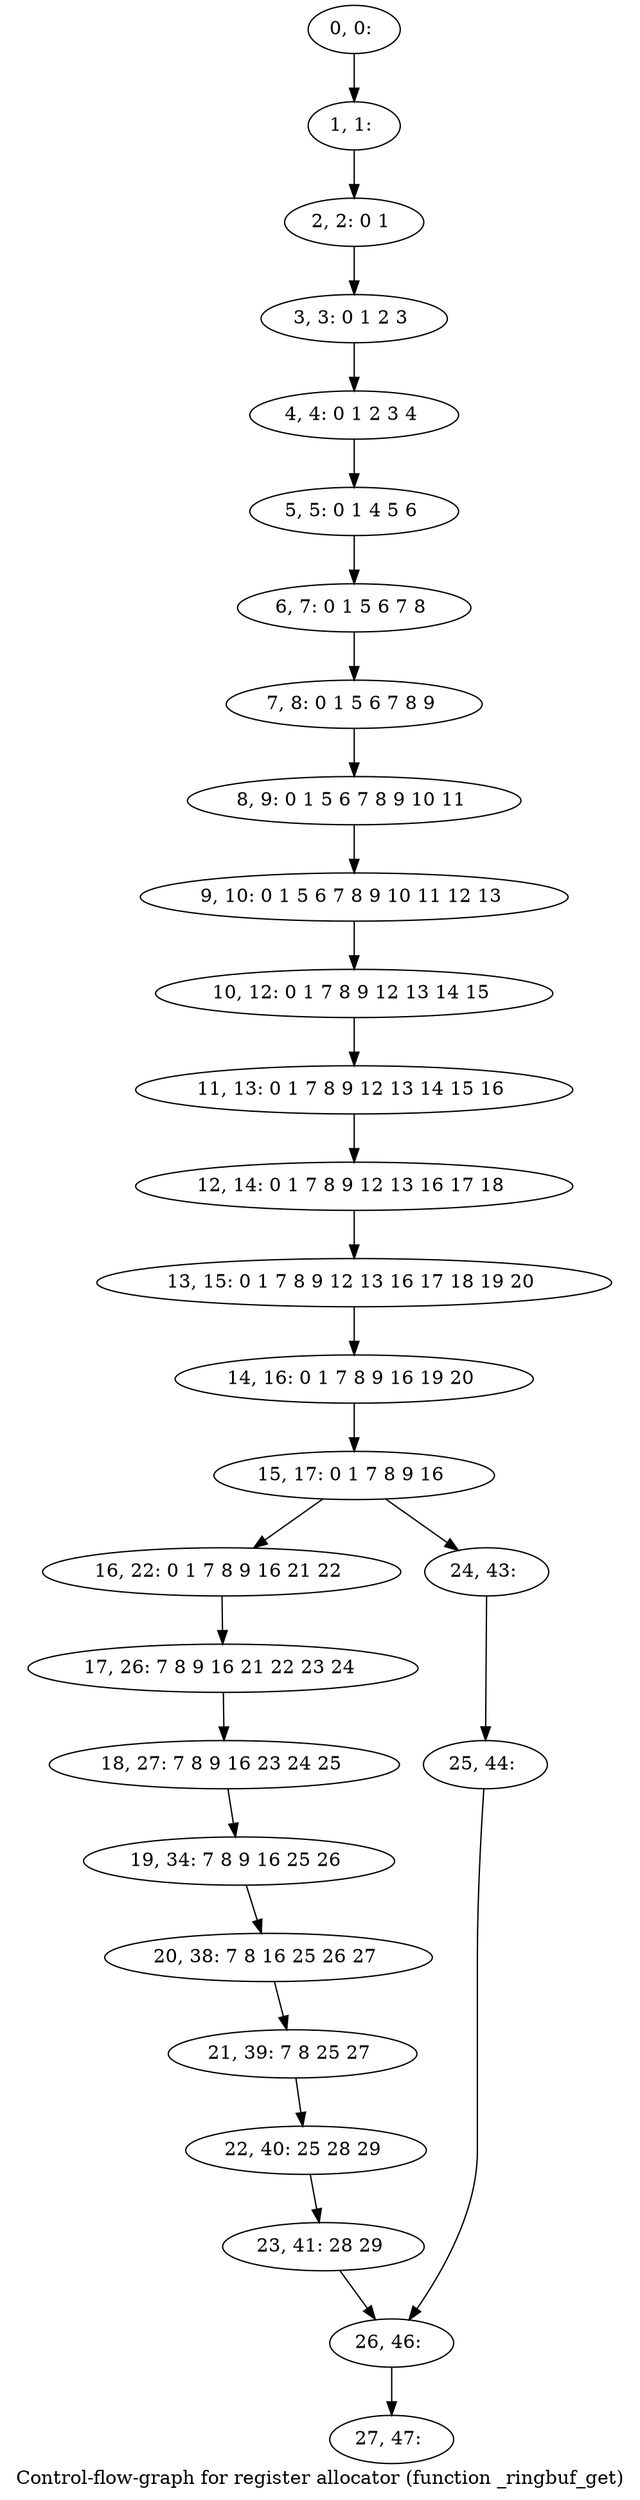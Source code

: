 digraph G {
graph [label="Control-flow-graph for register allocator (function _ringbuf_get)"]
0[label="0, 0: "];
1[label="1, 1: "];
2[label="2, 2: 0 1 "];
3[label="3, 3: 0 1 2 3 "];
4[label="4, 4: 0 1 2 3 4 "];
5[label="5, 5: 0 1 4 5 6 "];
6[label="6, 7: 0 1 5 6 7 8 "];
7[label="7, 8: 0 1 5 6 7 8 9 "];
8[label="8, 9: 0 1 5 6 7 8 9 10 11 "];
9[label="9, 10: 0 1 5 6 7 8 9 10 11 12 13 "];
10[label="10, 12: 0 1 7 8 9 12 13 14 15 "];
11[label="11, 13: 0 1 7 8 9 12 13 14 15 16 "];
12[label="12, 14: 0 1 7 8 9 12 13 16 17 18 "];
13[label="13, 15: 0 1 7 8 9 12 13 16 17 18 19 20 "];
14[label="14, 16: 0 1 7 8 9 16 19 20 "];
15[label="15, 17: 0 1 7 8 9 16 "];
16[label="16, 22: 0 1 7 8 9 16 21 22 "];
17[label="17, 26: 7 8 9 16 21 22 23 24 "];
18[label="18, 27: 7 8 9 16 23 24 25 "];
19[label="19, 34: 7 8 9 16 25 26 "];
20[label="20, 38: 7 8 16 25 26 27 "];
21[label="21, 39: 7 8 25 27 "];
22[label="22, 40: 25 28 29 "];
23[label="23, 41: 28 29 "];
24[label="24, 43: "];
25[label="25, 44: "];
26[label="26, 46: "];
27[label="27, 47: "];
0->1 ;
1->2 ;
2->3 ;
3->4 ;
4->5 ;
5->6 ;
6->7 ;
7->8 ;
8->9 ;
9->10 ;
10->11 ;
11->12 ;
12->13 ;
13->14 ;
14->15 ;
15->16 ;
15->24 ;
16->17 ;
17->18 ;
18->19 ;
19->20 ;
20->21 ;
21->22 ;
22->23 ;
23->26 ;
24->25 ;
25->26 ;
26->27 ;
}
